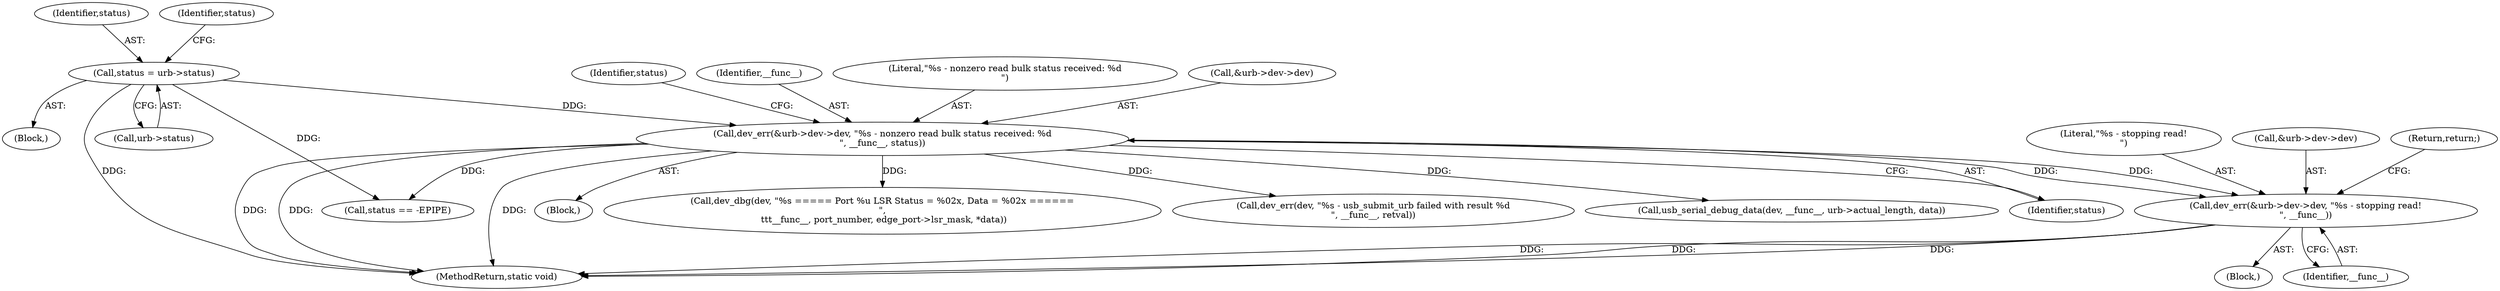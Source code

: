 digraph "0_linux_654b404f2a222f918af9b0cd18ad469d0c941a8e@pointer" {
"1000178" [label="(Call,dev_err(&urb->dev->dev, \"%s - stopping read!\n\", __func__))"];
"1000159" [label="(Call,dev_err(&urb->dev->dev, \"%s - nonzero read bulk status received: %d\n\", __func__, status))"];
"1000134" [label="(Call,status = urb->status)"];
"1000136" [label="(Call,urb->status)"];
"1000185" [label="(Literal,\"%s - stopping read!\n\")"];
"1000171" [label="(Identifier,status)"];
"1000135" [label="(Identifier,status)"];
"1000159" [label="(Call,dev_err(&urb->dev->dev, \"%s - nonzero read bulk status received: %d\n\", __func__, status))"];
"1000177" [label="(Block,)"];
"1000179" [label="(Call,&urb->dev->dev)"];
"1000311" [label="(Call,dev_err(dev, \"%s - usb_submit_urb failed with result %d\n\", __func__, retval))"];
"1000167" [label="(Identifier,__func__)"];
"1000170" [label="(Call,status == -EPIPE)"];
"1000134" [label="(Call,status = urb->status)"];
"1000187" [label="(Return,return;)"];
"1000240" [label="(Call,usb_serial_debug_data(dev, __func__, urb->actual_length, data))"];
"1000178" [label="(Call,dev_err(&urb->dev->dev, \"%s - stopping read!\n\", __func__))"];
"1000166" [label="(Literal,\"%s - nonzero read bulk status received: %d\n\")"];
"1000186" [label="(Identifier,__func__)"];
"1000168" [label="(Identifier,status)"];
"1000106" [label="(Block,)"];
"1000140" [label="(Identifier,status)"];
"1000160" [label="(Call,&urb->dev->dev)"];
"1000316" [label="(MethodReturn,static void)"];
"1000141" [label="(Block,)"];
"1000211" [label="(Call,dev_dbg(dev, \"%s ===== Port %u LSR Status = %02x, Data = %02x ======\n\",\n \t\t\t__func__, port_number, edge_port->lsr_mask, *data))"];
"1000178" -> "1000177"  [label="AST: "];
"1000178" -> "1000186"  [label="CFG: "];
"1000179" -> "1000178"  [label="AST: "];
"1000185" -> "1000178"  [label="AST: "];
"1000186" -> "1000178"  [label="AST: "];
"1000187" -> "1000178"  [label="CFG: "];
"1000178" -> "1000316"  [label="DDG: "];
"1000178" -> "1000316"  [label="DDG: "];
"1000178" -> "1000316"  [label="DDG: "];
"1000159" -> "1000178"  [label="DDG: "];
"1000159" -> "1000178"  [label="DDG: "];
"1000159" -> "1000141"  [label="AST: "];
"1000159" -> "1000168"  [label="CFG: "];
"1000160" -> "1000159"  [label="AST: "];
"1000166" -> "1000159"  [label="AST: "];
"1000167" -> "1000159"  [label="AST: "];
"1000168" -> "1000159"  [label="AST: "];
"1000171" -> "1000159"  [label="CFG: "];
"1000159" -> "1000316"  [label="DDG: "];
"1000159" -> "1000316"  [label="DDG: "];
"1000159" -> "1000316"  [label="DDG: "];
"1000134" -> "1000159"  [label="DDG: "];
"1000159" -> "1000170"  [label="DDG: "];
"1000159" -> "1000211"  [label="DDG: "];
"1000159" -> "1000240"  [label="DDG: "];
"1000159" -> "1000311"  [label="DDG: "];
"1000134" -> "1000106"  [label="AST: "];
"1000134" -> "1000136"  [label="CFG: "];
"1000135" -> "1000134"  [label="AST: "];
"1000136" -> "1000134"  [label="AST: "];
"1000140" -> "1000134"  [label="CFG: "];
"1000134" -> "1000316"  [label="DDG: "];
"1000134" -> "1000170"  [label="DDG: "];
}

